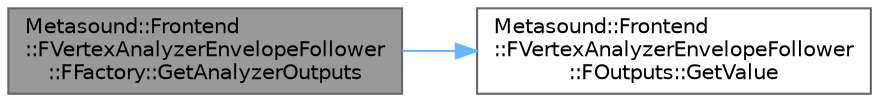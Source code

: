 digraph "Metasound::Frontend::FVertexAnalyzerEnvelopeFollower::FFactory::GetAnalyzerOutputs"
{
 // INTERACTIVE_SVG=YES
 // LATEX_PDF_SIZE
  bgcolor="transparent";
  edge [fontname=Helvetica,fontsize=10,labelfontname=Helvetica,labelfontsize=10];
  node [fontname=Helvetica,fontsize=10,shape=box,height=0.2,width=0.4];
  rankdir="LR";
  Node1 [id="Node000001",label="Metasound::Frontend\l::FVertexAnalyzerEnvelopeFollower\l::FFactory::GetAnalyzerOutputs",height=0.2,width=0.4,color="gray40", fillcolor="grey60", style="filled", fontcolor="black",tooltip=" "];
  Node1 -> Node2 [id="edge1_Node000001_Node000002",color="steelblue1",style="solid",tooltip=" "];
  Node2 [id="Node000002",label="Metasound::Frontend\l::FVertexAnalyzerEnvelopeFollower\l::FOutputs::GetValue",height=0.2,width=0.4,color="grey40", fillcolor="white", style="filled",URL="$d7/d91/structMetasound_1_1Frontend_1_1FVertexAnalyzerEnvelopeFollower_1_1FOutputs.html#ac1901e5240cf5cf4be91230a2cb048b9",tooltip=" "];
}
